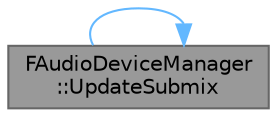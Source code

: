 digraph "FAudioDeviceManager::UpdateSubmix"
{
 // INTERACTIVE_SVG=YES
 // LATEX_PDF_SIZE
  bgcolor="transparent";
  edge [fontname=Helvetica,fontsize=10,labelfontname=Helvetica,labelfontsize=10];
  node [fontname=Helvetica,fontsize=10,shape=box,height=0.2,width=0.4];
  rankdir="LR";
  Node1 [id="Node000001",label="FAudioDeviceManager\l::UpdateSubmix",height=0.2,width=0.4,color="gray40", fillcolor="grey60", style="filled", fontcolor="black",tooltip="Updates this submix for any changes made."];
  Node1 -> Node1 [id="edge1_Node000001_Node000001",color="steelblue1",style="solid",tooltip=" "];
}
